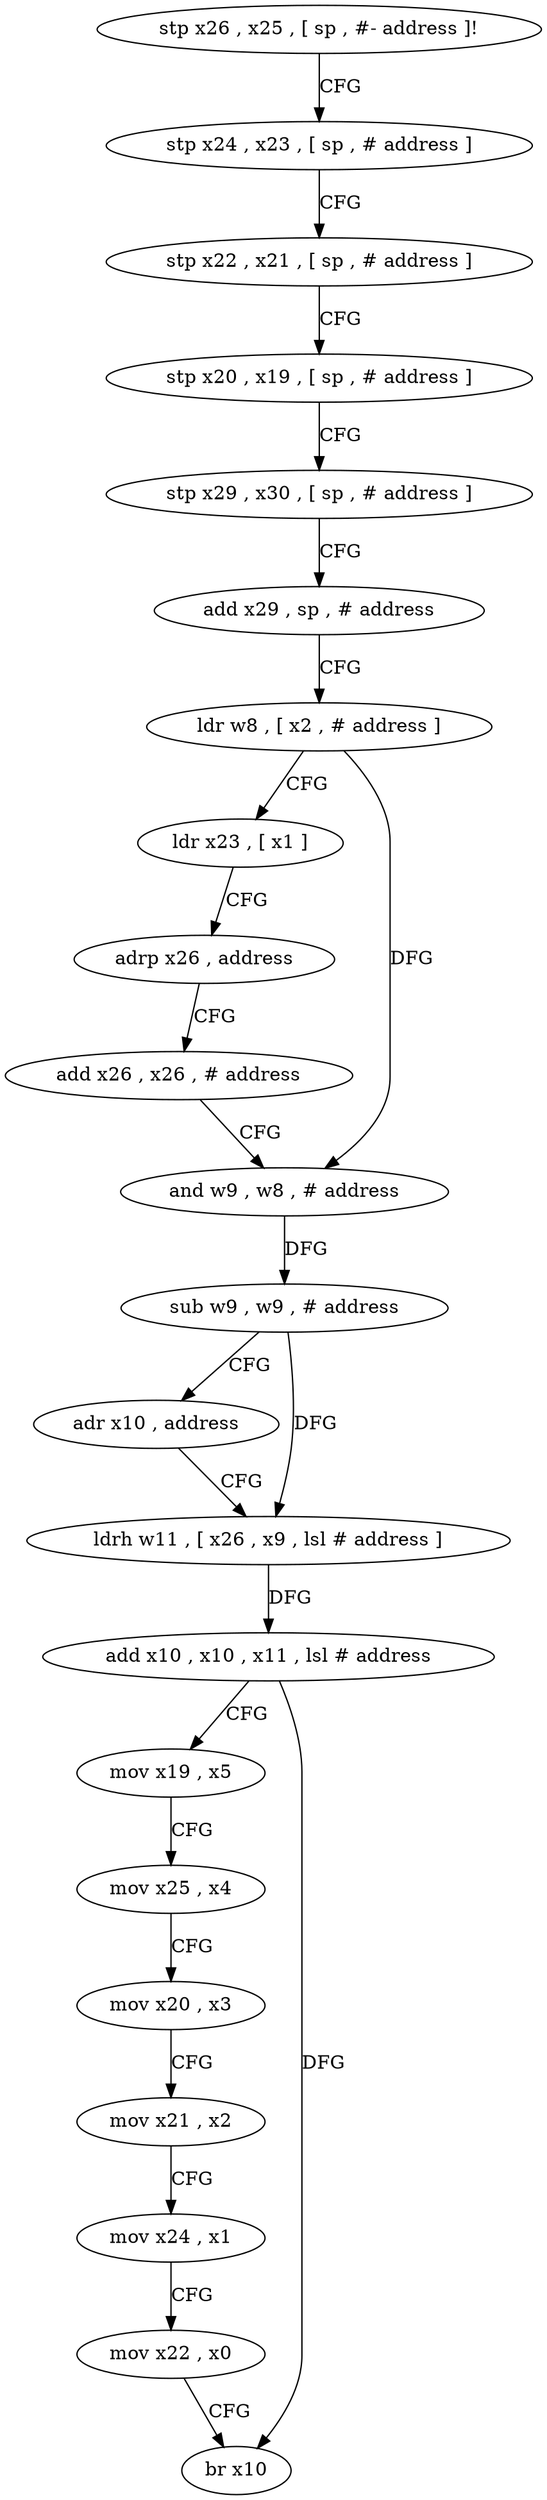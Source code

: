 digraph "func" {
"4228580" [label = "stp x26 , x25 , [ sp , #- address ]!" ]
"4228584" [label = "stp x24 , x23 , [ sp , # address ]" ]
"4228588" [label = "stp x22 , x21 , [ sp , # address ]" ]
"4228592" [label = "stp x20 , x19 , [ sp , # address ]" ]
"4228596" [label = "stp x29 , x30 , [ sp , # address ]" ]
"4228600" [label = "add x29 , sp , # address" ]
"4228604" [label = "ldr w8 , [ x2 , # address ]" ]
"4228608" [label = "ldr x23 , [ x1 ]" ]
"4228612" [label = "adrp x26 , address" ]
"4228616" [label = "add x26 , x26 , # address" ]
"4228620" [label = "and w9 , w8 , # address" ]
"4228624" [label = "sub w9 , w9 , # address" ]
"4228628" [label = "adr x10 , address" ]
"4228632" [label = "ldrh w11 , [ x26 , x9 , lsl # address ]" ]
"4228636" [label = "add x10 , x10 , x11 , lsl # address" ]
"4228640" [label = "mov x19 , x5" ]
"4228644" [label = "mov x25 , x4" ]
"4228648" [label = "mov x20 , x3" ]
"4228652" [label = "mov x21 , x2" ]
"4228656" [label = "mov x24 , x1" ]
"4228660" [label = "mov x22 , x0" ]
"4228664" [label = "br x10" ]
"4228580" -> "4228584" [ label = "CFG" ]
"4228584" -> "4228588" [ label = "CFG" ]
"4228588" -> "4228592" [ label = "CFG" ]
"4228592" -> "4228596" [ label = "CFG" ]
"4228596" -> "4228600" [ label = "CFG" ]
"4228600" -> "4228604" [ label = "CFG" ]
"4228604" -> "4228608" [ label = "CFG" ]
"4228604" -> "4228620" [ label = "DFG" ]
"4228608" -> "4228612" [ label = "CFG" ]
"4228612" -> "4228616" [ label = "CFG" ]
"4228616" -> "4228620" [ label = "CFG" ]
"4228620" -> "4228624" [ label = "DFG" ]
"4228624" -> "4228628" [ label = "CFG" ]
"4228624" -> "4228632" [ label = "DFG" ]
"4228628" -> "4228632" [ label = "CFG" ]
"4228632" -> "4228636" [ label = "DFG" ]
"4228636" -> "4228640" [ label = "CFG" ]
"4228636" -> "4228664" [ label = "DFG" ]
"4228640" -> "4228644" [ label = "CFG" ]
"4228644" -> "4228648" [ label = "CFG" ]
"4228648" -> "4228652" [ label = "CFG" ]
"4228652" -> "4228656" [ label = "CFG" ]
"4228656" -> "4228660" [ label = "CFG" ]
"4228660" -> "4228664" [ label = "CFG" ]
}
